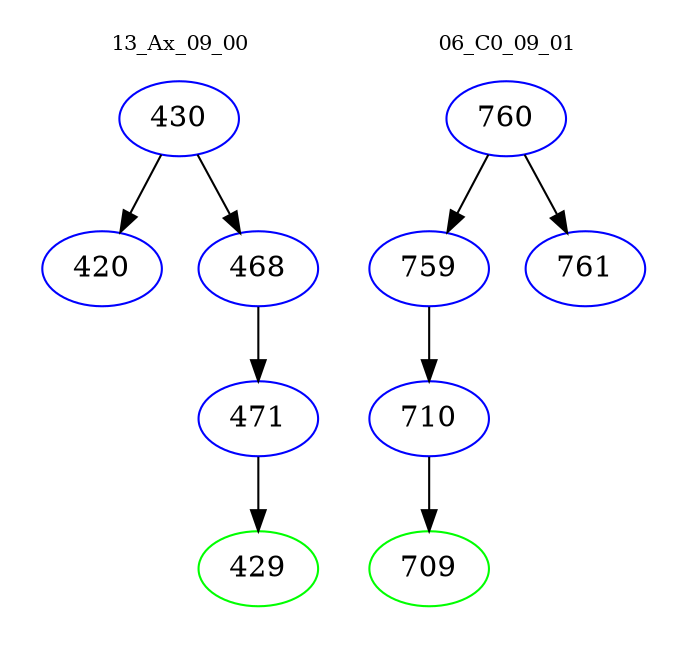 digraph{
subgraph cluster_0 {
color = white
label = "13_Ax_09_00";
fontsize=10;
T0_430 [label="430", color="blue"]
T0_430 -> T0_420 [color="black"]
T0_420 [label="420", color="blue"]
T0_430 -> T0_468 [color="black"]
T0_468 [label="468", color="blue"]
T0_468 -> T0_471 [color="black"]
T0_471 [label="471", color="blue"]
T0_471 -> T0_429 [color="black"]
T0_429 [label="429", color="green"]
}
subgraph cluster_1 {
color = white
label = "06_C0_09_01";
fontsize=10;
T1_760 [label="760", color="blue"]
T1_760 -> T1_759 [color="black"]
T1_759 [label="759", color="blue"]
T1_759 -> T1_710 [color="black"]
T1_710 [label="710", color="blue"]
T1_710 -> T1_709 [color="black"]
T1_709 [label="709", color="green"]
T1_760 -> T1_761 [color="black"]
T1_761 [label="761", color="blue"]
}
}

